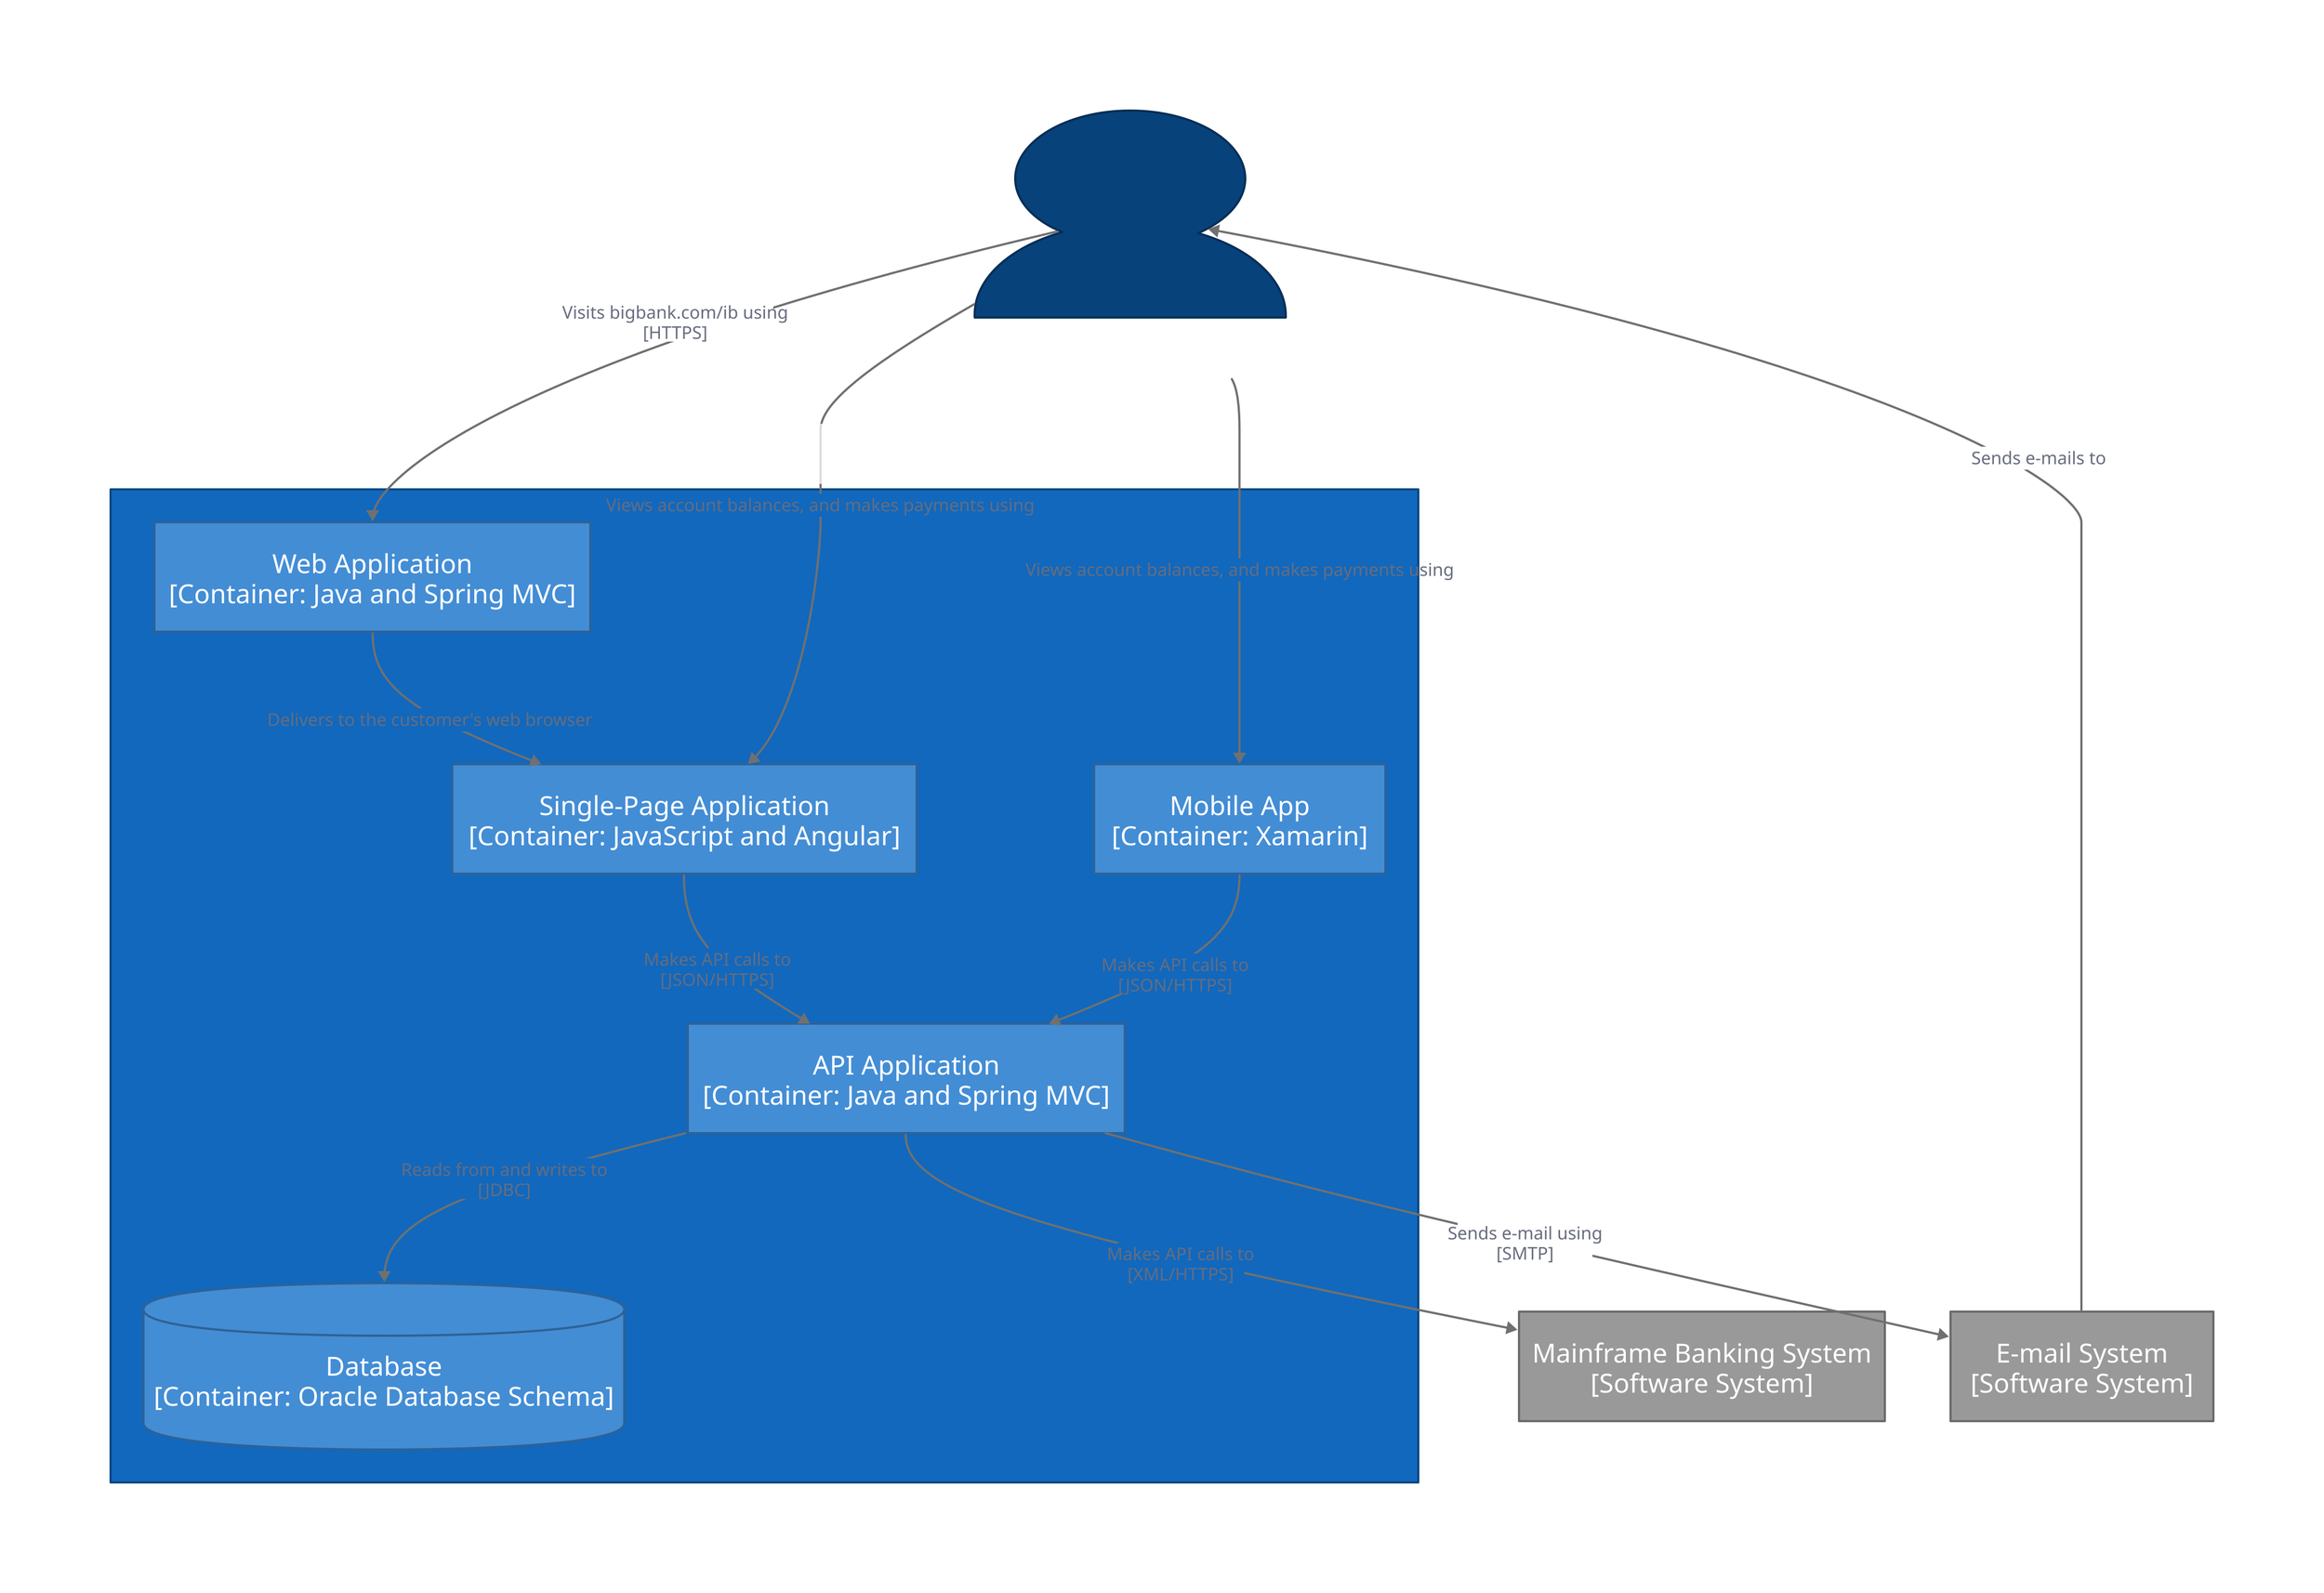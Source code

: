 container_1: {
  label: "Personal Banking Customer\n[Person]"
  shape: person
  style: {
    fill: "#08427b"
    font-color: "#ffffff"
    font-size: 22
    multiple: false
    opacity: 1.0
    stroke: "#052e56"
  }
}
container_4: {
  label: "Mainframe Banking System\n[Software System]"
  shape: rectangle
  style: {
    fill: "#999999"
    font-color: "#ffffff"
    font-size: 24
    multiple: false
    opacity: 1.0
    stroke: "#6b6b6b"
  }
}
container_6: {
  label: "E-mail System\n[Software System]"
  shape: rectangle
  style: {
    fill: "#999999"
    font-color: "#ffffff"
    font-size: 24
    multiple: false
    opacity: 1.0
    stroke: "#6b6b6b"
  }
}

container_2: {
  label: "Internet Banking System\n[Software System]"
  shape: rectangle
  style: {
    fill: "#1168bd"
    font-color: "#ffffff"
    font-size: 24
    multiple: false
    opacity: 1.0
    stroke: "#0b4884"
  }
  container_17: {
    label: "Single-Page Application\n[Container: JavaScript and Angular]"
    shape: rectangle
    style: {
      fill: "#438dd5"
      font-color: "#ffffff"
      font-size: 24
      multiple: false
      opacity: 1.0
      stroke: "#2e6295"
    }
  }
  container_18: {
    label: "Mobile App\n[Container: Xamarin]"
    shape: rectangle
    style: {
      fill: "#438dd5"
      font-color: "#ffffff"
      font-size: 24
      multiple: false
      opacity: 1.0
      stroke: "#2e6295"
    }
  }
  container_19: {
    label: "Web Application\n[Container: Java and Spring MVC]"
    shape: rectangle
    style: {
      fill: "#438dd5"
      font-color: "#ffffff"
      font-size: 24
      multiple: false
      opacity: 1.0
      stroke: "#2e6295"
    }
  }
  container_20: {
    label: "API Application\n[Container: Java and Spring MVC]"
    shape: rectangle
    style: {
      fill: "#438dd5"
      font-color: "#ffffff"
      font-size: 24
      multiple: false
      opacity: 1.0
      stroke: "#2e6295"
    }
  }
  container_21: {
    label: "Database\n[Container: Oracle Database Schema]"
    shape: cylinder
    style: {
      fill: "#438dd5"
      font-color: "#ffffff"
      font-size: 24
      multiple: false
      opacity: 1.0
      stroke: "#2e6295"
    }
  }
}
container_1 -> container_2.container_19: {
  label: "Visits bigbank.com/ib using\n[HTTPS]"
  style: {
    opacity: 1.0
    stroke: "#707070"
    stroke-width: 2
  }
}
container_1 -> container_2.container_17: {
  label: "Views account balances, and makes payments using"
  style: {
    opacity: 1.0
    stroke: "#707070"
    stroke-width: 2
  }
}
container_1 -> container_2.container_18: {
  label: "Views account balances, and makes payments using"
  style: {
    opacity: 1.0
    stroke: "#707070"
    stroke-width: 2
  }
}
container_2.container_19 -> container_2.container_17: {
  label: "Delivers to the customer's web browser"
  style: {
    opacity: 1.0
    stroke: "#707070"
    stroke-width: 2
  }
}
container_2.container_20 -> container_2.container_21: {
  label: "Reads from and writes to\n[JDBC]"
  style: {
    opacity: 1.0
    stroke: "#707070"
    stroke-width: 2
  }
}
container_2.container_20 -> container_4: {
  label: "Makes API calls to\n[XML/HTTPS]"
  style: {
    opacity: 1.0
    stroke: "#707070"
    stroke-width: 2
  }
}
container_2.container_20 -> container_6: {
  label: "Sends e-mail using\n[SMTP]"
  style: {
    opacity: 1.0
    stroke: "#707070"
    stroke-width: 2
  }
}
container_2.container_17 -> container_2.container_20: {
  label: "Makes API calls to\n[JSON/HTTPS]"
  style: {
    opacity: 1.0
    stroke: "#707070"
    stroke-width: 2
  }
}
container_2.container_18 -> container_2.container_20: {
  label: "Makes API calls to\n[JSON/HTTPS]"
  style: {
    opacity: 1.0
    stroke: "#707070"
    stroke-width: 2
  }
}
container_6 -> container_1: {
  label: "Sends e-mails to"
  style: {
    opacity: 1.0
    stroke: "#707070"
    stroke-width: 2
  }
}
